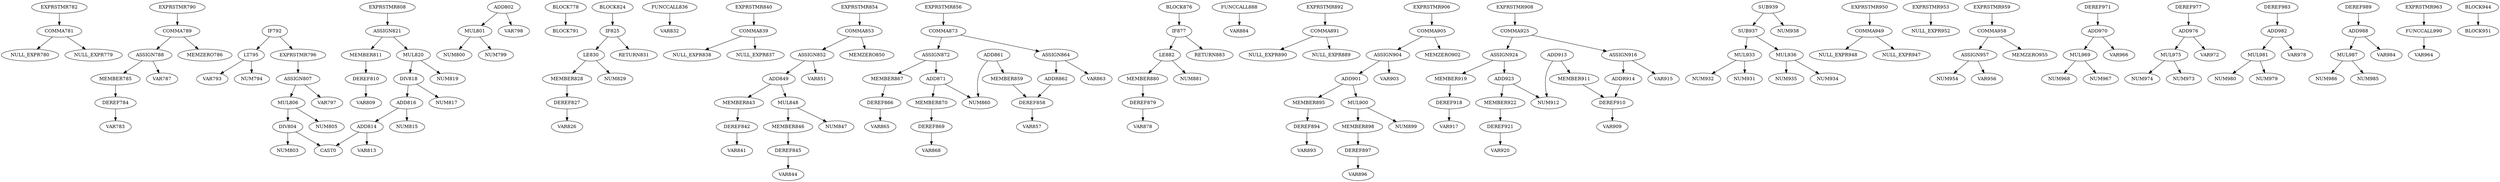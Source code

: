 digraph A { 
COMMA781 -> NULL_EXPR780
COMMA781 -> NULL_EXPR779
EXPRSTMR782 -> COMMA781
DEREF784 -> VAR783
MEMBER785 -> DEREF784
ASSIGN788 -> MEMBER785
ASSIGN788 -> VAR787
COMMA789 -> ASSIGN788
COMMA789 -> MEMZERO786
EXPRSTMR790 -> COMMA789
LT795 -> VAR793
LT795 -> NUM794
IF792 -> LT795
MUL801 -> NUM800
MUL801 -> NUM799
ADD802 -> MUL801
ADD802 -> VAR798
DIV804 -> NUM803
DIV804 -> CAST0
MUL806 -> NUM805
MUL806 -> DIV804
ASSIGN807 -> MUL806
ASSIGN807 -> VAR797
EXPRSTMR796 -> ASSIGN807
IF792 -> EXPRSTMR796
DEREF810 -> VAR809
MEMBER811 -> DEREF810
ADD814 -> VAR813
ADD814 -> CAST0
ADD816 -> NUM815
ADD816 -> ADD814
DIV818 -> NUM817
DIV818 -> ADD816
MUL820 -> NUM819
MUL820 -> DIV818
ASSIGN821 -> MUL820
ASSIGN821 -> MEMBER811
EXPRSTMR808 -> ASSIGN821
BLOCK778 -> BLOCK791
DEREF827 -> VAR826
MEMBER828 -> DEREF827
LE830 -> MEMBER828
LE830 -> NUM829
IF825 -> LE830
FUNCCALL836 -> VAR832
IF825 -> RETURN831
COMMA839 -> NULL_EXPR838
COMMA839 -> NULL_EXPR837
EXPRSTMR840 -> COMMA839
DEREF842 -> VAR841
MEMBER843 -> DEREF842
DEREF845 -> VAR844
MEMBER846 -> DEREF845
MUL848 -> NUM847
MUL848 -> MEMBER846
ADD849 -> MUL848
ADD849 -> MEMBER843
ASSIGN852 -> ADD849
ASSIGN852 -> VAR851
COMMA853 -> ASSIGN852
COMMA853 -> MEMZERO850
EXPRSTMR854 -> COMMA853
DEREF858 -> VAR857
MEMBER859 -> DEREF858
ADD861 -> NUM860
ADD861 -> MEMBER859
ADDR862 -> DEREF858
ASSIGN864 -> ADDR862
ASSIGN864 -> VAR863
DEREF866 -> VAR865
MEMBER867 -> DEREF866
DEREF869 -> VAR868
MEMBER870 -> DEREF869
ADD871 -> NUM860
ADD871 -> MEMBER870
ASSIGN872 -> ADD871
ASSIGN872 -> MEMBER867
COMMA873 -> ASSIGN872
COMMA873 -> ASSIGN864
EXPRSTMR856 -> COMMA873
BLOCK824 -> IF825
DEREF879 -> VAR878
MEMBER880 -> DEREF879
LE882 -> MEMBER880
LE882 -> NUM881
IF877 -> LE882
FUNCCALL888 -> VAR884
IF877 -> RETURN883
COMMA891 -> NULL_EXPR890
COMMA891 -> NULL_EXPR889
EXPRSTMR892 -> COMMA891
DEREF894 -> VAR893
MEMBER895 -> DEREF894
DEREF897 -> VAR896
MEMBER898 -> DEREF897
MUL900 -> NUM899
MUL900 -> MEMBER898
ADD901 -> MUL900
ADD901 -> MEMBER895
ASSIGN904 -> ADD901
ASSIGN904 -> VAR903
COMMA905 -> ASSIGN904
COMMA905 -> MEMZERO902
EXPRSTMR906 -> COMMA905
DEREF910 -> VAR909
MEMBER911 -> DEREF910
ADD913 -> NUM912
ADD913 -> MEMBER911
ADDR914 -> DEREF910
ASSIGN916 -> ADDR914
ASSIGN916 -> VAR915
DEREF918 -> VAR917
MEMBER919 -> DEREF918
DEREF921 -> VAR920
MEMBER922 -> DEREF921
ADD923 -> NUM912
ADD923 -> MEMBER922
ASSIGN924 -> ADD923
ASSIGN924 -> MEMBER919
COMMA925 -> ASSIGN924
COMMA925 -> ASSIGN916
EXPRSTMR908 -> COMMA925
BLOCK876 -> IF877
MUL933 -> NUM932
MUL933 -> NUM931
MUL936 -> NUM935
MUL936 -> NUM934
SUB937 -> MUL936
SUB937 -> MUL933
SUB939 -> NUM938
SUB939 -> SUB937
COMMA949 -> NULL_EXPR948
COMMA949 -> NULL_EXPR947
EXPRSTMR950 -> COMMA949
EXPRSTMR953 -> NULL_EXPR952
ASSIGN957 -> NUM954
ASSIGN957 -> VAR956
COMMA958 -> ASSIGN957
COMMA958 -> MEMZERO955
EXPRSTMR959 -> COMMA958
MUL969 -> NUM968
MUL969 -> NUM967
ADD970 -> MUL969
ADD970 -> VAR966
DEREF971 -> ADD970
MUL975 -> NUM974
MUL975 -> NUM973
ADD976 -> MUL975
ADD976 -> VAR972
DEREF977 -> ADD976
MUL981 -> NUM980
MUL981 -> NUM979
ADD982 -> MUL981
ADD982 -> VAR978
DEREF983 -> ADD982
MUL987 -> NUM986
MUL987 -> NUM985
ADD988 -> MUL987
ADD988 -> VAR984
DEREF989 -> ADD988
FUNCCALL990 -> VAR964
EXPRSTMR963 -> FUNCCALL990
BLOCK944 -> BLOCK951
}
